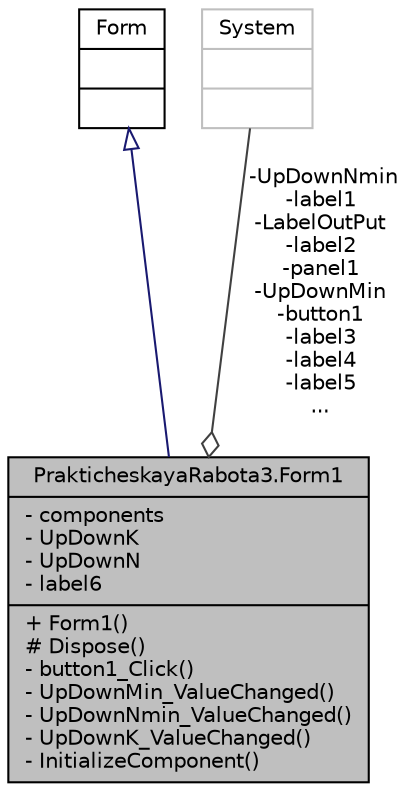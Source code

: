 digraph "PrakticheskayaRabota3.Form1"
{
 // LATEX_PDF_SIZE
  edge [fontname="Helvetica",fontsize="10",labelfontname="Helvetica",labelfontsize="10"];
  node [fontname="Helvetica",fontsize="10",shape=record];
  Node1 [label="{PrakticheskayaRabota3.Form1\n|- components\l- UpDownK\l- UpDownN\l- label6\l|+ Form1()\l# Dispose()\l- button1_Click()\l- UpDownMin_ValueChanged()\l- UpDownNmin_ValueChanged()\l- UpDownK_ValueChanged()\l- InitializeComponent()\l}",height=0.2,width=0.4,color="black", fillcolor="grey75", style="filled", fontcolor="black",tooltip=" "];
  Node2 -> Node1 [dir="back",color="midnightblue",fontsize="10",style="solid",arrowtail="onormal",fontname="Helvetica"];
  Node2 [label="{Form\n||}",height=0.2,width=0.4,color="black", fillcolor="white", style="filled",URL="$class_form.html",tooltip=" "];
  Node3 -> Node1 [color="grey25",fontsize="10",style="solid",label=" -UpDownNmin\n-label1\n-LabelOutPut\n-label2\n-panel1\n-UpDownMin\n-button1\n-label3\n-label4\n-label5\n..." ,arrowhead="odiamond",fontname="Helvetica"];
  Node3 [label="{System\n||}",height=0.2,width=0.4,color="grey75", fillcolor="white", style="filled",tooltip=" "];
}
